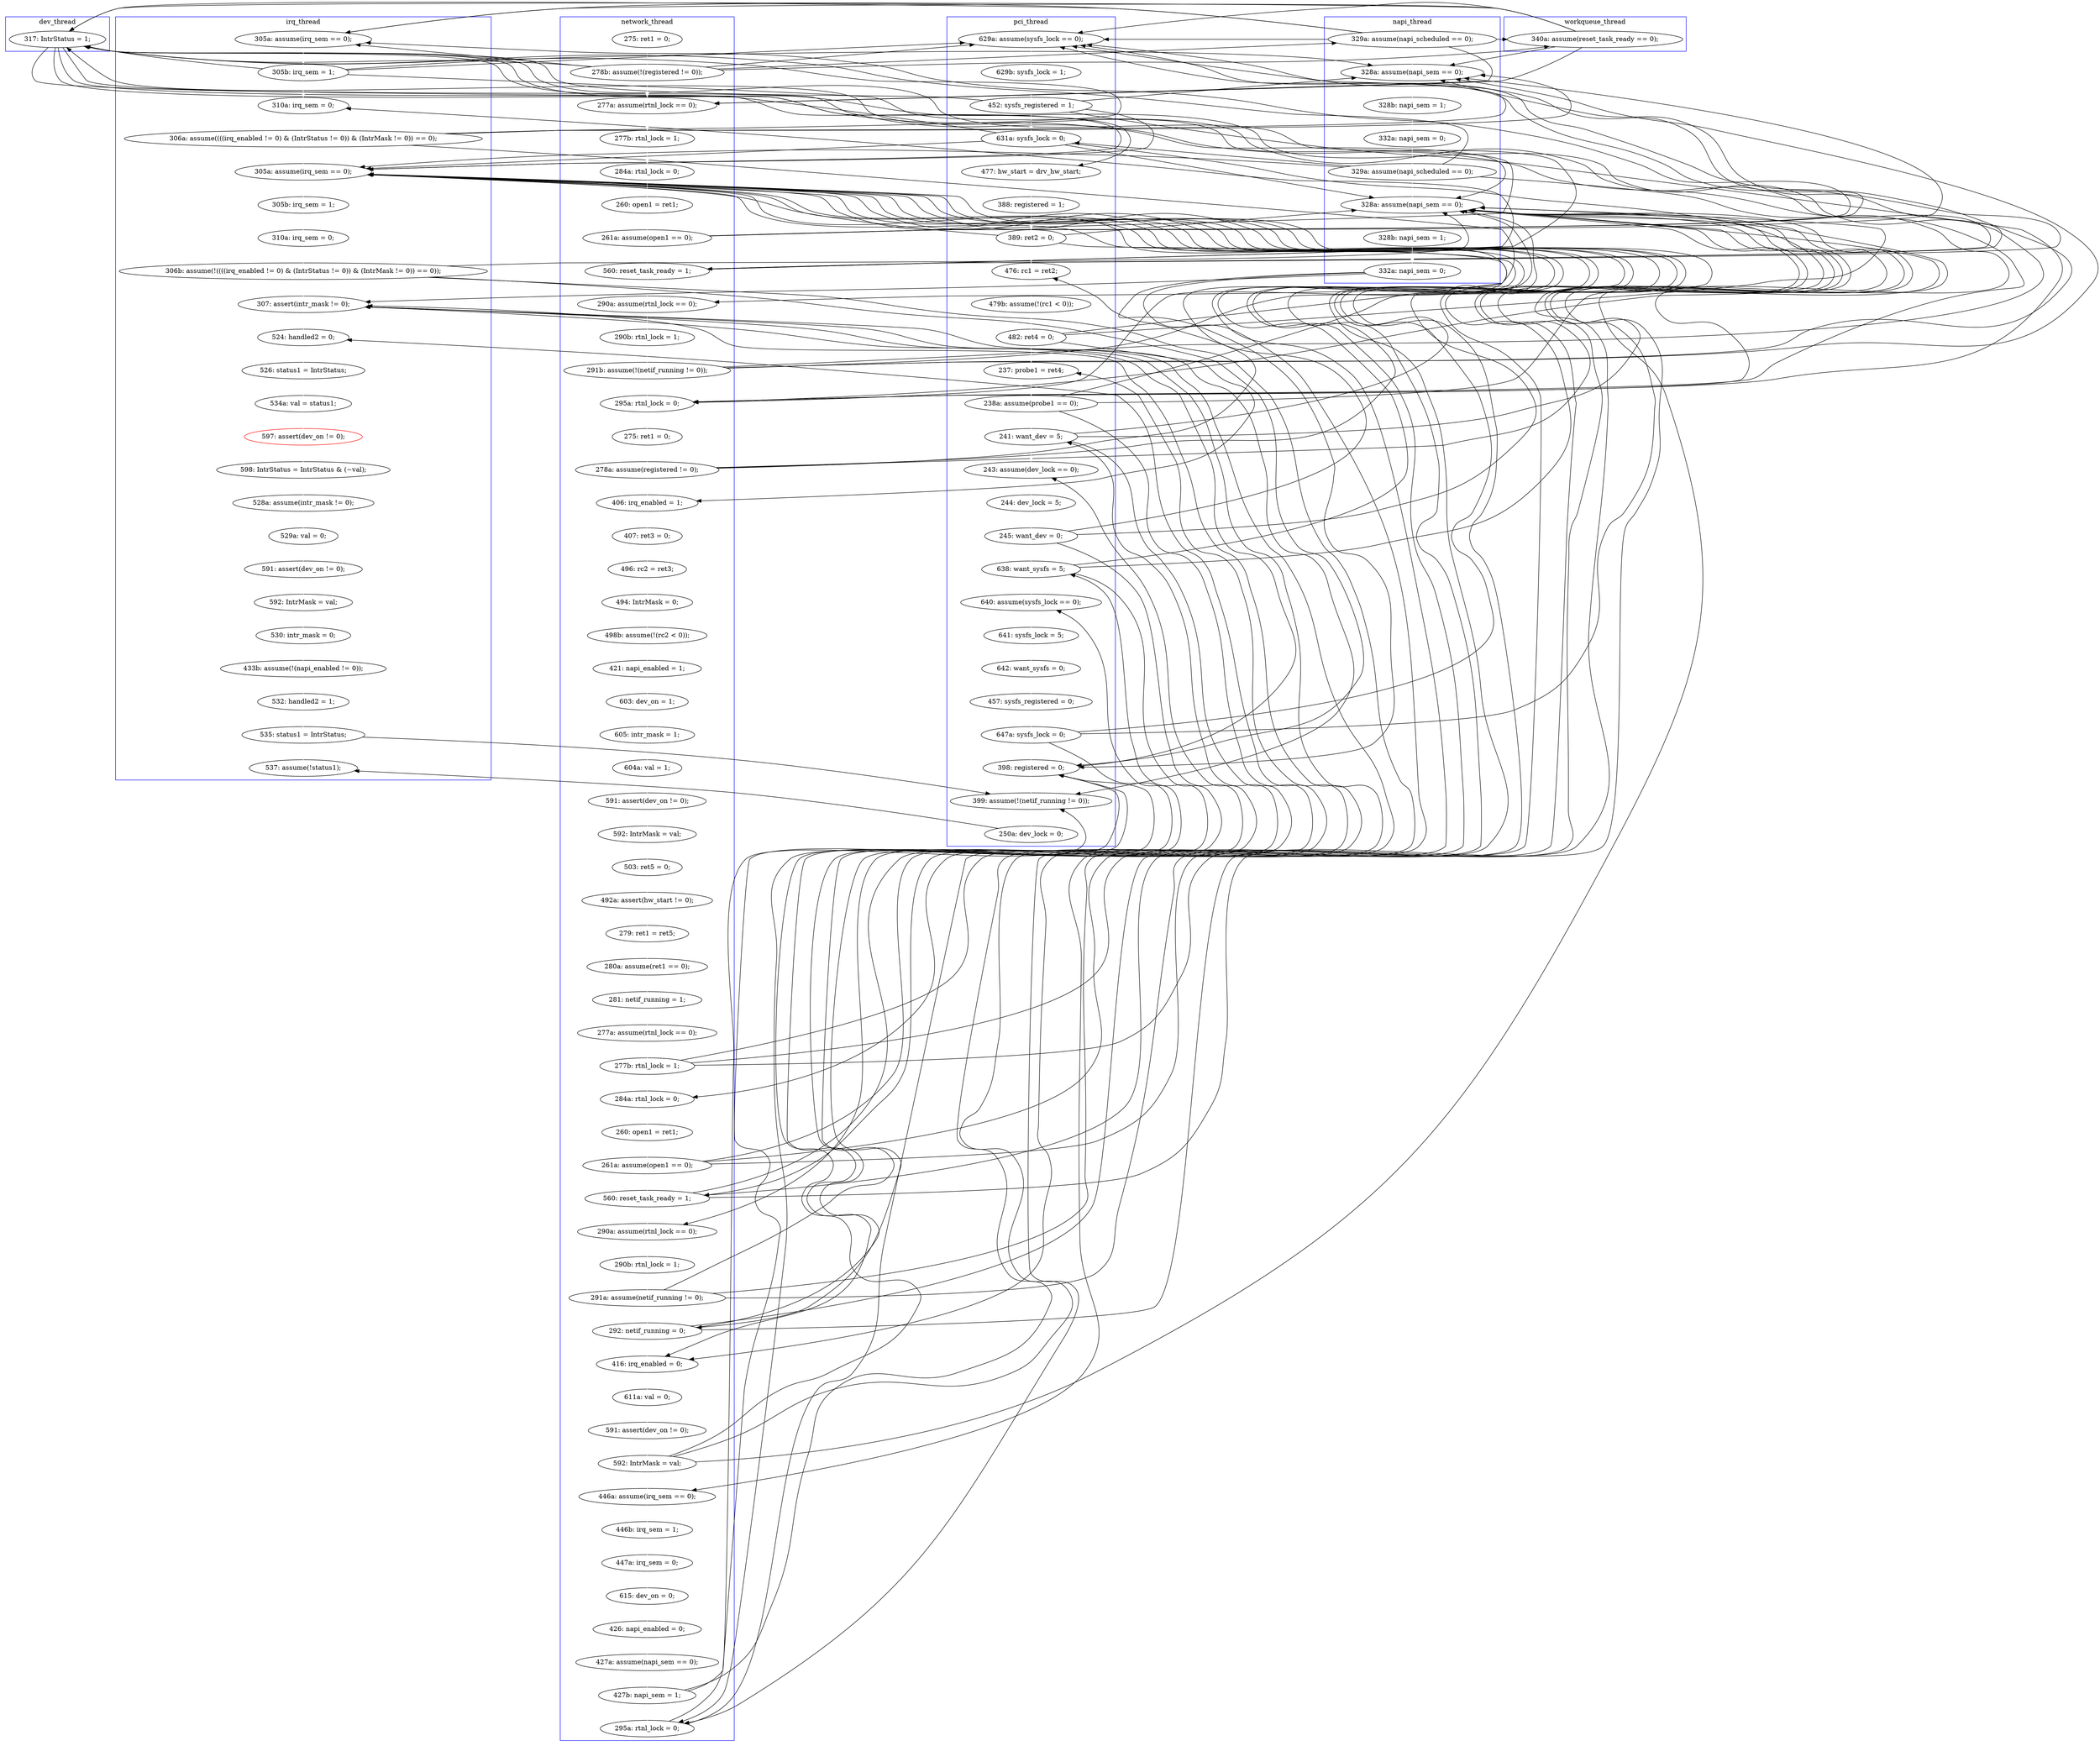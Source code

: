 digraph Counterexample {
	93 -> 202 [color = black, style = solid, constraint = false]
	237 -> 238 [color = black, style = solid, constraint = false]
	246 -> 276 [color = black, style = solid, constraint = false]
	61 -> 81 [color = black, style = solid, constraint = false]
	59 -> 61 [color = black, style = solid, constraint = false]
	175 -> 221 [color = black, style = solid, constraint = false]
	142 -> 143 [color = white, style = solid]
	88 -> 98 [color = white, style = solid]
	186 -> 187 [color = black, style = solid, constraint = false]
	45 -> 93 [color = black, style = solid, constraint = false]
	105 -> 115 [color = white, style = solid]
	238 -> 276 [color = white, style = solid]
	76 -> 77 [color = white, style = solid]
	274 -> 276 [color = black, style = solid, constraint = false]
	166 -> 202 [color = black, style = solid, constraint = false]
	114 -> 115 [color = black, style = solid, constraint = false]
	157 -> 221 [color = black, style = solid, constraint = false]
	154 -> 155 [color = white, style = solid]
	72 -> 81 [color = black, style = solid, constraint = false]
	252 -> 254 [color = white, style = solid]
	175 -> 187 [color = white, style = solid]
	41 -> 45 [color = black, style = solid, constraint = false]
	55 -> 61 [color = white, style = solid]
	187 -> 188 [color = black, style = solid, constraint = false]
	196 -> 198 [color = white, style = solid]
	198 -> 221 [color = black, style = solid, constraint = false]
	80 -> 202 [color = black, style = solid, constraint = false]
	168 -> 171 [color = black, style = solid, constraint = false]
	33 -> 35 [color = white, style = solid]
	72 -> 106 [color = white, style = solid]
	61 -> 63 [color = black, style = solid, constraint = false]
	231 -> 235 [color = white, style = solid]
	67 -> 81 [color = black, style = solid, constraint = false]
	186 -> 202 [color = black, style = solid, constraint = false]
	188 -> 211 [color = white, style = solid]
	209 -> 221 [color = black, style = solid, constraint = false]
	77 -> 80 [color = white, style = solid]
	173 -> 174 [color = white, style = solid]
	55 -> 58 [color = black, style = solid, constraint = false]
	45 -> 81 [color = black, style = solid, constraint = false]
	98 -> 104 [color = white, style = solid]
	59 -> 93 [color = black, style = solid, constraint = false]
	141 -> 142 [color = white, style = solid]
	161 -> 162 [color = black, style = solid, constraint = false]
	55 -> 81 [color = black, style = solid, constraint = false]
	228 -> 231 [color = white, style = solid]
	211 -> 215 [color = white, style = solid]
	81 -> 82 [color = white, style = solid]
	217 -> 218 [color = white, style = solid]
	87 -> 88 [color = black, style = solid, constraint = false]
	261 -> 264 [color = white, style = solid]
	241 -> 276 [color = black, style = solid, constraint = false]
	166 -> 171 [color = white, style = solid]
	151 -> 154 [color = white, style = solid]
	254 -> 256 [color = white, style = solid]
	118 -> 119 [color = white, style = solid]
	55 -> 76 [color = black, style = solid, constraint = false]
	115 -> 118 [color = white, style = solid]
	61 -> 93 [color = black, style = solid, constraint = false]
	72 -> 76 [color = black, style = solid, constraint = false]
	191 -> 192 [color = white, style = solid]
	67 -> 93 [color = black, style = solid, constraint = false]
	59 -> 81 [color = black, style = solid, constraint = false]
	166 -> 168 [color = black, style = solid, constraint = false]
	112 -> 114 [color = white, style = solid]
	190 -> 191 [color = white, style = solid]
	241 -> 248 [color = white, style = solid]
	203 -> 207 [color = white, style = solid]
	168 -> 221 [color = black, style = solid, constraint = false]
	215 -> 217 [color = white, style = solid]
	175 -> 182 [color = black, style = solid, constraint = false]
	192 -> 196 [color = white, style = solid]
	248 -> 250 [color = white, style = solid]
	158 -> 161 [color = white, style = solid]
	171 -> 182 [color = white, style = solid]
	218 -> 238 [color = black, style = solid, constraint = false]
	224 -> 225 [color = black, style = solid, constraint = false]
	35 -> 49 [color = white, style = solid]
	35 -> 76 [color = black, style = solid, constraint = false]
	59 -> 63 [color = white, style = solid]
	51 -> 52 [color = white, style = solid]
	150 -> 151 [color = white, style = solid]
	87 -> 202 [color = black, style = solid, constraint = false]
	237 -> 246 [color = white, style = solid]
	41 -> 76 [color = black, style = solid, constraint = false]
	187 -> 221 [color = black, style = solid, constraint = false]
	157 -> 162 [color = white, style = solid]
	168 -> 202 [color = black, style = solid, constraint = false]
	105 -> 202 [color = black, style = solid, constraint = false]
	198 -> 211 [color = black, style = solid, constraint = false]
	149 -> 150 [color = white, style = solid]
	119 -> 221 [color = black, style = solid, constraint = false]
	134 -> 137 [color = white, style = solid]
	218 -> 225 [color = white, style = solid]
	237 -> 241 [color = black, style = solid, constraint = false]
	246 -> 248 [color = black, style = solid, constraint = false]
	145 -> 146 [color = white, style = solid]
	58 -> 59 [color = white, style = solid]
	238 -> 246 [color = black, style = solid, constraint = false]
	45 -> 58 [color = black, style = solid, constraint = false]
	174 -> 175 [color = white, style = solid]
	265 -> 267 [color = white, style = solid]
	67 -> 202 [color = white, style = solid]
	119 -> 202 [color = black, style = solid, constraint = false]
	104 -> 105 [color = white, style = solid]
	88 -> 106 [color = black, style = solid, constraint = false]
	224 -> 241 [color = black, style = solid, constraint = false]
	93 -> 106 [color = black, style = solid, constraint = false]
	93 -> 221 [color = black, style = solid, constraint = false]
	67 -> 76 [color = black, style = solid, constraint = false]
	119 -> 158 [color = white, style = solid]
	87 -> 106 [color = black, style = solid, constraint = false]
	256 -> 260 [color = white, style = solid]
	276 -> 282 [color = white, style = solid]
	273 -> 274 [color = white, style = solid]
	171 -> 173 [color = black, style = solid, constraint = false]
	235 -> 236 [color = white, style = solid]
	59 -> 76 [color = black, style = solid, constraint = false]
	80 -> 81 [color = black, style = solid, constraint = false]
	41 -> 81 [color = white, style = solid]
	188 -> 190 [color = black, style = solid, constraint = false]
	128 -> 129 [color = white, style = solid]
	35 -> 41 [color = black, style = solid, constraint = false]
	186 -> 221 [color = black, style = solid, constraint = false]
	61 -> 69 [color = white, style = solid]
	218 -> 241 [color = black, style = solid, constraint = false]
	157 -> 158 [color = black, style = solid, constraint = false]
	168 -> 173 [color = white, style = solid]
	236 -> 237 [color = white, style = solid]
	161 -> 202 [color = black, style = solid, constraint = false]
	238 -> 241 [color = black, style = solid, constraint = false]
	35 -> 58 [color = black, style = solid, constraint = false]
	87 -> 221 [color = white, style = solid]
	41 -> 93 [color = black, style = solid, constraint = false]
	146 -> 149 [color = white, style = solid]
	222 -> 224 [color = white, style = solid]
	45 -> 49 [color = black, style = solid, constraint = false]
	50 -> 51 [color = white, style = solid]
	80 -> 93 [color = black, style = solid, constraint = false]
	241 -> 246 [color = black, style = solid, constraint = false]
	132 -> 134 [color = white, style = solid]
	114 -> 128 [color = white, style = solid]
	143 -> 145 [color = white, style = solid]
	35 -> 45 [color = black, style = solid, constraint = false]
	87 -> 93 [color = black, style = solid, constraint = false]
	45 -> 76 [color = black, style = solid, constraint = false]
	93 -> 98 [color = black, style = solid, constraint = false]
	260 -> 261 [color = white, style = solid]
	187 -> 190 [color = white, style = solid]
	162 -> 163 [color = white, style = solid]
	198 -> 238 [color = white, style = solid]
	114 -> 202 [color = black, style = solid, constraint = false]
	264 -> 265 [color = white, style = solid]
	202 -> 203 [color = white, style = solid]
	171 -> 221 [color = black, style = solid, constraint = false]
	274 -> 289 [color = white, style = solid]
	163 -> 166 [color = white, style = solid]
	105 -> 221 [color = black, style = solid, constraint = false]
	114 -> 221 [color = black, style = solid, constraint = false]
	166 -> 221 [color = black, style = solid, constraint = false]
	61 -> 76 [color = black, style = solid, constraint = false]
	88 -> 93 [color = black, style = solid, constraint = false]
	188 -> 221 [color = black, style = solid, constraint = false]
	41 -> 58 [color = black, style = solid, constraint = false]
	271 -> 273 [color = white, style = solid]
	41 -> 49 [color = black, style = solid, constraint = false]
	157 -> 202 [color = black, style = solid, constraint = false]
	156 -> 157 [color = white, style = solid]
	218 -> 221 [color = black, style = solid, constraint = false]
	161 -> 221 [color = black, style = solid, constraint = false]
	282 -> 289 [color = black, style = solid, constraint = false]
	84 -> 87 [color = white, style = solid]
	183 -> 186 [color = white, style = solid]
	88 -> 202 [color = black, style = solid, constraint = false]
	52 -> 55 [color = white, style = solid]
	161 -> 168 [color = white, style = solid]
	88 -> 221 [color = black, style = solid, constraint = false]
	209 -> 238 [color = black, style = solid, constraint = false]
	207 -> 209 [color = white, style = solid]
	106 -> 112 [color = white, style = solid]
	72 -> 93 [color = black, style = solid, constraint = false]
	175 -> 202 [color = black, style = solid, constraint = false]
	67 -> 69 [color = black, style = solid, constraint = false]
	137 -> 141 [color = white, style = solid]
	72 -> 202 [color = black, style = solid, constraint = false]
	198 -> 202 [color = black, style = solid, constraint = false]
	129 -> 130 [color = white, style = solid]
	188 -> 202 [color = black, style = solid, constraint = false]
	119 -> 128 [color = black, style = solid, constraint = false]
	209 -> 241 [color = white, style = solid]
	182 -> 183 [color = white, style = solid]
	186 -> 188 [color = white, style = solid]
	82 -> 84 [color = white, style = solid]
	250 -> 252 [color = white, style = solid]
	130 -> 132 [color = white, style = solid]
	187 -> 202 [color = black, style = solid, constraint = false]
	55 -> 93 [color = black, style = solid, constraint = false]
	221 -> 222 [color = white, style = solid]
	226 -> 228 [color = white, style = solid]
	105 -> 106 [color = black, style = solid, constraint = false]
	225 -> 226 [color = white, style = solid]
	171 -> 202 [color = black, style = solid, constraint = false]
	224 -> 238 [color = black, style = solid, constraint = false]
	35 -> 93 [color = black, style = solid, constraint = false]
	69 -> 70 [color = white, style = solid]
	267 -> 271 [color = white, style = solid]
	80 -> 106 [color = black, style = solid, constraint = false]
	209 -> 211 [color = black, style = solid, constraint = false]
	80 -> 88 [color = white, style = solid]
	63 -> 67 [color = white, style = solid]
	155 -> 156 [color = white, style = solid]
	70 -> 72 [color = white, style = solid]
	49 -> 50 [color = white, style = solid]
	subgraph cluster5 {
		label = workqueue_thread
		color = blue
		45  [label = "340a: assume(reset_task_ready == 0);"]
	}
	subgraph cluster7 {
		label = dev_thread
		color = blue
		93  [label = "317: IntrStatus = 1;"]
	}
	subgraph cluster1 {
		label = pci_thread
		color = blue
		174  [label = "244: dev_lock = 5;"]
		104  [label = "388: registered = 1;"]
		187  [label = "638: want_sysfs = 5;"]
		173  [label = "243: assume(dev_lock == 0);"]
		98  [label = "477: hw_start = drv_hw_start;"]
		282  [label = "250a: dev_lock = 0;"]
		80  [label = "452: sysfs_registered = 1;"]
		276  [label = "399: assume(!(netif_running != 0));"]
		119  [label = "482: ret4 = 0;"]
		77  [label = "629b: sysfs_lock = 1;"]
		198  [label = "647a: sysfs_lock = 0;"]
		196  [label = "457: sysfs_registered = 0;"]
		175  [label = "245: want_dev = 0;"]
		158  [label = "237: probe1 = ret4;"]
		192  [label = "642: want_sysfs = 0;"]
		76  [label = "629a: assume(sysfs_lock == 0);"]
		115  [label = "476: rc1 = ret2;"]
		118  [label = "479b: assume(!(rc1 < 0));"]
		190  [label = "640: assume(sysfs_lock == 0);"]
		168  [label = "241: want_dev = 5;"]
		105  [label = "389: ret2 = 0;"]
		191  [label = "641: sysfs_lock = 5;"]
		161  [label = "238a: assume(probe1 == 0);"]
		88  [label = "631a: sysfs_lock = 0;"]
		238  [label = "398: registered = 0;"]
	}
	subgraph cluster4 {
		label = napi_thread
		color = blue
		222  [label = "328b: napi_sem = 1;"]
		87  [label = "329a: assume(napi_scheduled == 0);"]
		81  [label = "328a: assume(napi_sem == 0);"]
		41  [label = "329a: assume(napi_scheduled == 0);"]
		224  [label = "332a: napi_sem = 0;"]
		84  [label = "332a: napi_sem = 0;"]
		82  [label = "328b: napi_sem = 1;"]
		221  [label = "328a: assume(napi_sem == 0);"]
	}
	subgraph cluster2 {
		label = network_thread
		color = blue
		134  [label = "498b: assume(!(rc2 < 0));"]
		217  [label = "591: assert(dev_on != 0);"]
		49  [label = "277a: assume(rtnl_lock == 0);"]
		171  [label = "560: reset_task_ready = 1;"]
		166  [label = "261a: assume(open1 == 0);"]
		215  [label = "611a: val = 0;"]
		182  [label = "290a: assume(rtnl_lock == 0);"]
		163  [label = "260: open1 = ret1;"]
		225  [label = "446a: assume(irq_sem == 0);"]
		236  [label = "427a: assume(napi_sem == 0);"]
		226  [label = "446b: irq_sem = 1;"]
		186  [label = "291a: assume(netif_running != 0);"]
		211  [label = "416: irq_enabled = 0;"]
		156  [label = "277a: assume(rtnl_lock == 0);"]
		129  [label = "407: ret3 = 0;"]
		151  [label = "279: ret1 = ret5;"]
		231  [label = "615: dev_on = 0;"]
		35  [label = "278b: assume(!(registered != 0));"]
		155  [label = "281: netif_running = 1;"]
		154  [label = "280a: assume(ret1 == 0);"]
		188  [label = "292: netif_running = 0;"]
		228  [label = "447a: irq_sem = 0;"]
		55  [label = "261a: assume(open1 == 0);"]
		143  [label = "604a: val = 1;"]
		51  [label = "284a: rtnl_lock = 0;"]
		61  [label = "560: reset_task_ready = 1;"]
		218  [label = "592: IntrMask = val;"]
		52  [label = "260: open1 = ret1;"]
		145  [label = "591: assert(dev_on != 0);"]
		69  [label = "290a: assume(rtnl_lock == 0);"]
		130  [label = "496: rc2 = ret3;"]
		150  [label = "492a: assert(hw_start != 0);"]
		33  [label = "275: ret1 = 0;"]
		157  [label = "277b: rtnl_lock = 1;"]
		106  [label = "295a: rtnl_lock = 0;"]
		72  [label = "291b: assume(!(netif_running != 0));"]
		183  [label = "290b: rtnl_lock = 1;"]
		246  [label = "295a: rtnl_lock = 0;"]
		114  [label = "278a: assume(registered != 0);"]
		162  [label = "284a: rtnl_lock = 0;"]
		141  [label = "603: dev_on = 1;"]
		146  [label = "592: IntrMask = val;"]
		70  [label = "290b: rtnl_lock = 1;"]
		149  [label = "503: ret5 = 0;"]
		142  [label = "605: intr_mask = 1;"]
		132  [label = "494: IntrMask = 0;"]
		237  [label = "427b: napi_sem = 1;"]
		128  [label = "406: irq_enabled = 1;"]
		50  [label = "277b: rtnl_lock = 1;"]
		112  [label = "275: ret1 = 0;"]
		137  [label = "421: napi_enabled = 1;"]
		235  [label = "426: napi_enabled = 0;"]
	}
	subgraph cluster3 {
		label = irq_thread
		color = blue
		252  [label = "534a: val = status1;"]
		241  [label = "307: assert(intr_mask != 0);"]
		248  [label = "524: handled2 = 0;"]
		267  [label = "530: intr_mask = 0;"]
		209  [label = "306b: assume(!((((irq_enabled != 0) & (IntrStatus != 0)) & (IntrMask != 0)) == 0));"]
		250  [label = "526: status1 = IntrStatus;"]
		256  [label = "598: IntrStatus = IntrStatus & (~val);"]
		58  [label = "305a: assume(irq_sem == 0);"]
		63  [label = "310a: irq_sem = 0;"]
		202  [label = "305a: assume(irq_sem == 0);"]
		289  [label = "537: assume(!status1);"]
		264  [label = "591: assert(dev_on != 0);"]
		67  [label = "306a: assume((((irq_enabled != 0) & (IntrStatus != 0)) & (IntrMask != 0)) == 0);"]
		203  [label = "305b: irq_sem = 1;"]
		254  [label = "597: assert(dev_on != 0);", color = red]
		271  [label = "433b: assume(!(napi_enabled != 0));"]
		265  [label = "592: IntrMask = val;"]
		59  [label = "305b: irq_sem = 1;"]
		260  [label = "528a: assume(intr_mask != 0);"]
		207  [label = "310a: irq_sem = 0;"]
		261  [label = "529a: val = 0;"]
		273  [label = "532: handled2 = 1;"]
		274  [label = "535: status1 = IntrStatus;"]
	}
}